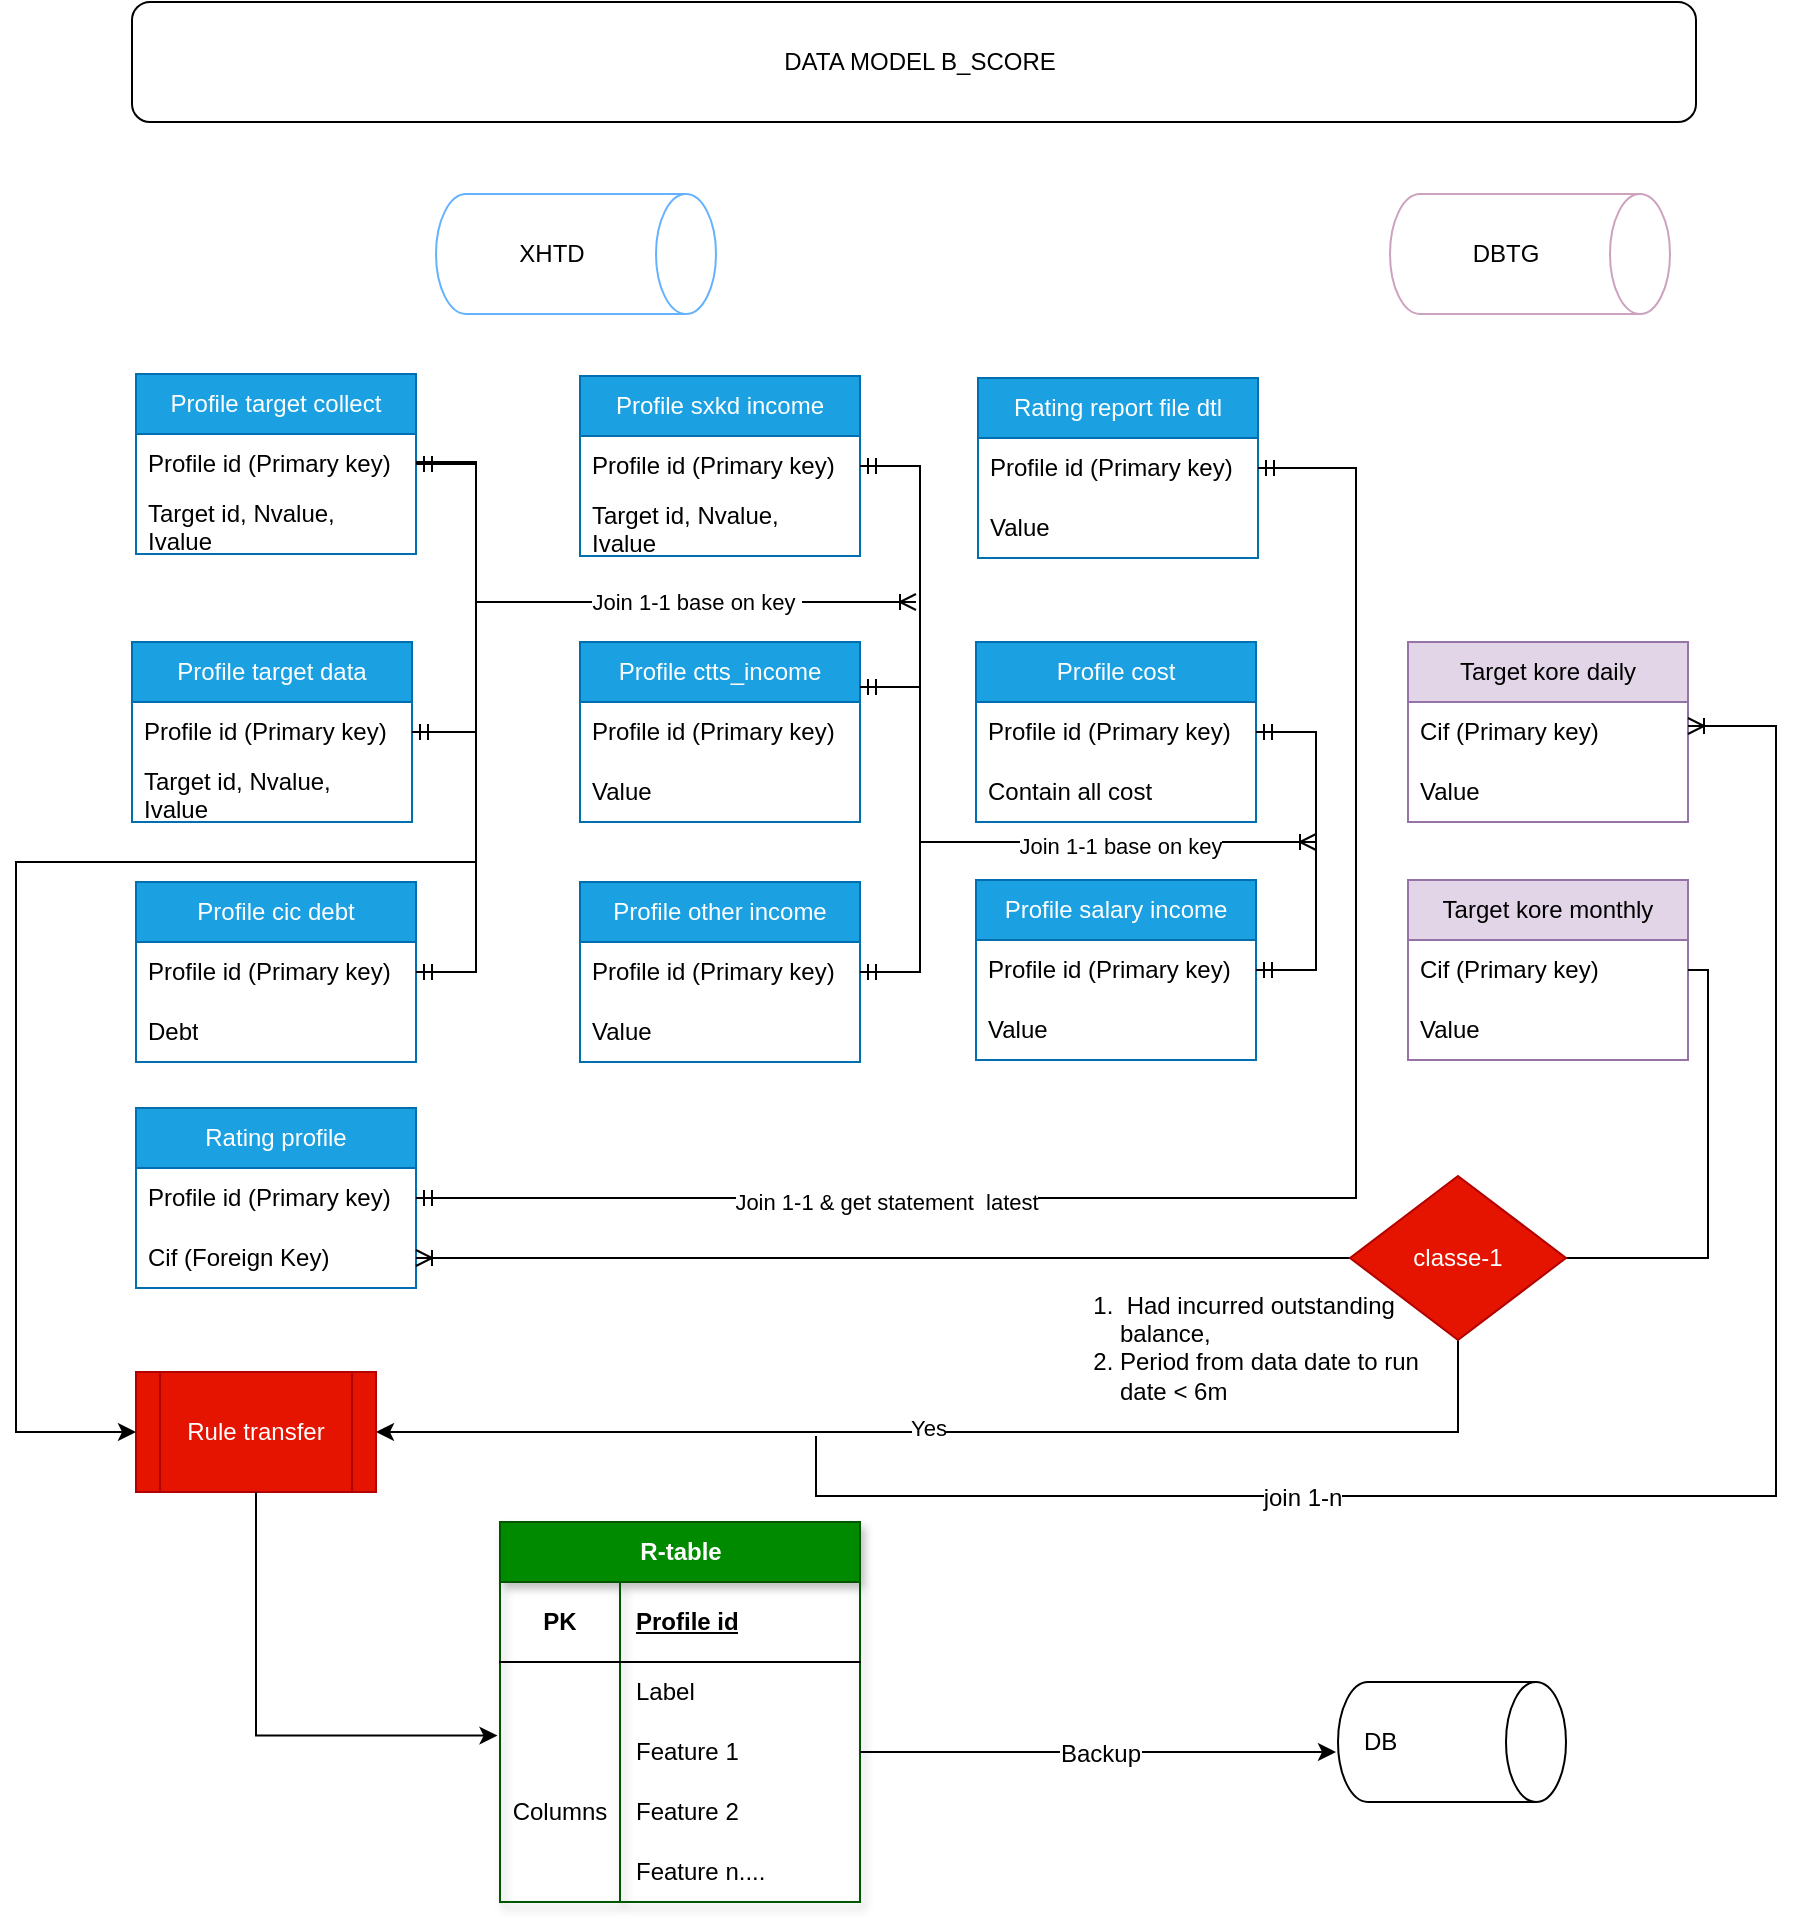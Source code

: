 <mxfile version="22.1.9" type="github">
  <diagram name="Page-1" id="iptLeCI3MLoq2-NPcGq8">
    <mxGraphModel dx="1852" dy="603" grid="1" gridSize="10" guides="1" tooltips="1" connect="1" arrows="1" fold="1" page="1" pageScale="1" pageWidth="850" pageHeight="1100" math="0" shadow="0">
      <root>
        <mxCell id="0" />
        <mxCell id="1" parent="0" />
        <mxCell id="3nKmkYwa7zbvBV-Bcch5-148" value="&lt;ol&gt;&lt;li&gt;&amp;nbsp;Had incurred outstanding balance,&lt;/li&gt;&lt;li&gt;Period from data date to run date &amp;lt; 6m&lt;/li&gt;&lt;/ol&gt;" style="text;strokeColor=none;fillColor=none;html=1;whiteSpace=wrap;verticalAlign=middle;overflow=hidden;fontSize=12;fontFamily=Helvetica;fontColor=default;align=left;shadow=1;" vertex="1" parent="1">
          <mxGeometry x="430" y="790" width="205" height="80" as="geometry" />
        </mxCell>
        <mxCell id="jN4S2BLAtv_jYJFt8GwO-5" value="XHTD" style="shape=cylinder3;whiteSpace=wrap;html=1;boundedLbl=1;backgroundOutline=1;size=15;direction=south;labelBackgroundColor=default;strokeColor=#66B2FF;" parent="1" vertex="1">
          <mxGeometry x="130" y="256" width="140" height="60" as="geometry" />
        </mxCell>
        <mxCell id="jN4S2BLAtv_jYJFt8GwO-6" value="Rating profile" style="swimlane;fontStyle=0;childLayout=stackLayout;horizontal=1;startSize=30;horizontalStack=0;resizeParent=1;resizeParentMax=0;resizeLast=0;collapsible=1;marginBottom=0;whiteSpace=wrap;html=1;fillColor=#1ba1e2;fontColor=#ffffff;strokeColor=#006EAF;" parent="1" vertex="1">
          <mxGeometry x="-20" y="713" width="140" height="90" as="geometry" />
        </mxCell>
        <mxCell id="jN4S2BLAtv_jYJFt8GwO-7" value="Profile id (Primary key)" style="text;strokeColor=none;fillColor=none;align=left;verticalAlign=middle;spacingLeft=4;spacingRight=4;overflow=hidden;points=[[0,0.5],[1,0.5]];portConstraint=eastwest;rotatable=0;whiteSpace=wrap;html=1;" parent="jN4S2BLAtv_jYJFt8GwO-6" vertex="1">
          <mxGeometry y="30" width="140" height="30" as="geometry" />
        </mxCell>
        <mxCell id="jN4S2BLAtv_jYJFt8GwO-8" value="Cif (Foreign Key)" style="text;strokeColor=none;fillColor=none;align=left;verticalAlign=middle;spacingLeft=4;spacingRight=4;overflow=hidden;points=[[0,0.5],[1,0.5]];portConstraint=eastwest;rotatable=0;whiteSpace=wrap;html=1;" parent="jN4S2BLAtv_jYJFt8GwO-6" vertex="1">
          <mxGeometry y="60" width="140" height="30" as="geometry" />
        </mxCell>
        <mxCell id="jN4S2BLAtv_jYJFt8GwO-10" value="Target kore monthly" style="swimlane;fontStyle=0;childLayout=stackLayout;horizontal=1;startSize=30;horizontalStack=0;resizeParent=1;resizeParentMax=0;resizeLast=0;collapsible=1;marginBottom=0;whiteSpace=wrap;html=1;fillColor=#e1d5e7;strokeColor=#9673a6;" parent="1" vertex="1">
          <mxGeometry x="616" y="599" width="140" height="90" as="geometry" />
        </mxCell>
        <mxCell id="jN4S2BLAtv_jYJFt8GwO-11" value="Cif (Primary key)" style="text;strokeColor=none;fillColor=none;align=left;verticalAlign=middle;spacingLeft=4;spacingRight=4;overflow=hidden;points=[[0,0.5],[1,0.5]];portConstraint=eastwest;rotatable=0;whiteSpace=wrap;html=1;" parent="jN4S2BLAtv_jYJFt8GwO-10" vertex="1">
          <mxGeometry y="30" width="140" height="30" as="geometry" />
        </mxCell>
        <mxCell id="jN4S2BLAtv_jYJFt8GwO-12" value="Value" style="text;strokeColor=none;fillColor=none;align=left;verticalAlign=middle;spacingLeft=4;spacingRight=4;overflow=hidden;points=[[0,0.5],[1,0.5]];portConstraint=eastwest;rotatable=0;whiteSpace=wrap;html=1;" parent="jN4S2BLAtv_jYJFt8GwO-10" vertex="1">
          <mxGeometry y="60" width="140" height="30" as="geometry" />
        </mxCell>
        <mxCell id="jN4S2BLAtv_jYJFt8GwO-28" value="Profile target collect" style="swimlane;fontStyle=0;childLayout=stackLayout;horizontal=1;startSize=30;horizontalStack=0;resizeParent=1;resizeParentMax=0;resizeLast=0;collapsible=1;marginBottom=0;whiteSpace=wrap;html=1;fillColor=#1ba1e2;fontColor=#ffffff;strokeColor=#006EAF;" parent="1" vertex="1">
          <mxGeometry x="-20" y="346" width="140" height="90" as="geometry" />
        </mxCell>
        <mxCell id="jN4S2BLAtv_jYJFt8GwO-29" value="Profile id (Primary key)" style="text;strokeColor=none;fillColor=none;align=left;verticalAlign=middle;spacingLeft=4;spacingRight=4;overflow=hidden;points=[[0,0.5],[1,0.5]];portConstraint=eastwest;rotatable=0;whiteSpace=wrap;html=1;" parent="jN4S2BLAtv_jYJFt8GwO-28" vertex="1">
          <mxGeometry y="30" width="140" height="30" as="geometry" />
        </mxCell>
        <mxCell id="jN4S2BLAtv_jYJFt8GwO-30" value="Target id, Nvalue, Ivalue&amp;nbsp;" style="text;strokeColor=none;fillColor=none;align=left;verticalAlign=middle;spacingLeft=4;spacingRight=4;overflow=hidden;points=[[0,0.5],[1,0.5]];portConstraint=eastwest;rotatable=0;whiteSpace=wrap;html=1;" parent="jN4S2BLAtv_jYJFt8GwO-28" vertex="1">
          <mxGeometry y="60" width="140" height="30" as="geometry" />
        </mxCell>
        <mxCell id="jN4S2BLAtv_jYJFt8GwO-31" value="Profile ctts_income" style="swimlane;fontStyle=0;childLayout=stackLayout;horizontal=1;startSize=30;horizontalStack=0;resizeParent=1;resizeParentMax=0;resizeLast=0;collapsible=1;marginBottom=0;whiteSpace=wrap;html=1;fillColor=#1ba1e2;fontColor=#ffffff;strokeColor=#006EAF;" parent="1" vertex="1">
          <mxGeometry x="202" y="480" width="140" height="90" as="geometry" />
        </mxCell>
        <mxCell id="jN4S2BLAtv_jYJFt8GwO-32" value="Profile id (Primary key)" style="text;strokeColor=none;fillColor=none;align=left;verticalAlign=middle;spacingLeft=4;spacingRight=4;overflow=hidden;points=[[0,0.5],[1,0.5]];portConstraint=eastwest;rotatable=0;whiteSpace=wrap;html=1;" parent="jN4S2BLAtv_jYJFt8GwO-31" vertex="1">
          <mxGeometry y="30" width="140" height="30" as="geometry" />
        </mxCell>
        <mxCell id="jN4S2BLAtv_jYJFt8GwO-33" value="Value" style="text;strokeColor=none;fillColor=none;align=left;verticalAlign=middle;spacingLeft=4;spacingRight=4;overflow=hidden;points=[[0,0.5],[1,0.5]];portConstraint=eastwest;rotatable=0;whiteSpace=wrap;html=1;" parent="jN4S2BLAtv_jYJFt8GwO-31" vertex="1">
          <mxGeometry y="60" width="140" height="30" as="geometry" />
        </mxCell>
        <mxCell id="jN4S2BLAtv_jYJFt8GwO-43" value="Profile cost" style="swimlane;fontStyle=0;childLayout=stackLayout;horizontal=1;startSize=30;horizontalStack=0;resizeParent=1;resizeParentMax=0;resizeLast=0;collapsible=1;marginBottom=0;whiteSpace=wrap;html=1;fillColor=#1ba1e2;fontColor=#ffffff;strokeColor=#006EAF;" parent="1" vertex="1">
          <mxGeometry x="400" y="480" width="140" height="90" as="geometry" />
        </mxCell>
        <mxCell id="jN4S2BLAtv_jYJFt8GwO-44" value="Profile id (Primary key)" style="text;strokeColor=none;fillColor=none;align=left;verticalAlign=middle;spacingLeft=4;spacingRight=4;overflow=hidden;points=[[0,0.5],[1,0.5]];portConstraint=eastwest;rotatable=0;whiteSpace=wrap;html=1;" parent="jN4S2BLAtv_jYJFt8GwO-43" vertex="1">
          <mxGeometry y="30" width="140" height="30" as="geometry" />
        </mxCell>
        <mxCell id="jN4S2BLAtv_jYJFt8GwO-45" value="Contain all cost&amp;nbsp;" style="text;strokeColor=none;fillColor=none;align=left;verticalAlign=middle;spacingLeft=4;spacingRight=4;overflow=hidden;points=[[0,0.5],[1,0.5]];portConstraint=eastwest;rotatable=0;whiteSpace=wrap;html=1;" parent="jN4S2BLAtv_jYJFt8GwO-43" vertex="1">
          <mxGeometry y="60" width="140" height="30" as="geometry" />
        </mxCell>
        <mxCell id="jN4S2BLAtv_jYJFt8GwO-46" value="Profile target data" style="swimlane;fontStyle=0;childLayout=stackLayout;horizontal=1;startSize=30;horizontalStack=0;resizeParent=1;resizeParentMax=0;resizeLast=0;collapsible=1;marginBottom=0;whiteSpace=wrap;html=1;strokeColor=#006EAF;fillColor=#1ba1e2;fontColor=#ffffff;" parent="1" vertex="1">
          <mxGeometry x="-22" y="480" width="140" height="90" as="geometry" />
        </mxCell>
        <mxCell id="jN4S2BLAtv_jYJFt8GwO-47" value="Profile id (Primary key)" style="text;strokeColor=none;fillColor=none;align=left;verticalAlign=middle;spacingLeft=4;spacingRight=4;overflow=hidden;points=[[0,0.5],[1,0.5]];portConstraint=eastwest;rotatable=0;whiteSpace=wrap;html=1;" parent="jN4S2BLAtv_jYJFt8GwO-46" vertex="1">
          <mxGeometry y="30" width="140" height="30" as="geometry" />
        </mxCell>
        <mxCell id="jN4S2BLAtv_jYJFt8GwO-48" value="Target id, Nvalue, Ivalue&amp;nbsp;" style="text;strokeColor=none;fillColor=none;align=left;verticalAlign=middle;spacingLeft=4;spacingRight=4;overflow=hidden;points=[[0,0.5],[1,0.5]];portConstraint=eastwest;rotatable=0;whiteSpace=wrap;html=1;" parent="jN4S2BLAtv_jYJFt8GwO-46" vertex="1">
          <mxGeometry y="60" width="140" height="30" as="geometry" />
        </mxCell>
        <mxCell id="jN4S2BLAtv_jYJFt8GwO-49" value="Profile cic debt" style="swimlane;fontStyle=0;childLayout=stackLayout;horizontal=1;startSize=30;horizontalStack=0;resizeParent=1;resizeParentMax=0;resizeLast=0;collapsible=1;marginBottom=0;whiteSpace=wrap;html=1;fillColor=#1ba1e2;fontColor=#ffffff;strokeColor=#006EAF;" parent="1" vertex="1">
          <mxGeometry x="-20" y="600" width="140" height="90" as="geometry" />
        </mxCell>
        <mxCell id="jN4S2BLAtv_jYJFt8GwO-50" value="Profile id (Primary key)" style="text;strokeColor=none;fillColor=none;align=left;verticalAlign=middle;spacingLeft=4;spacingRight=4;overflow=hidden;points=[[0,0.5],[1,0.5]];portConstraint=eastwest;rotatable=0;whiteSpace=wrap;html=1;" parent="jN4S2BLAtv_jYJFt8GwO-49" vertex="1">
          <mxGeometry y="30" width="140" height="30" as="geometry" />
        </mxCell>
        <mxCell id="jN4S2BLAtv_jYJFt8GwO-51" value="Debt" style="text;strokeColor=none;fillColor=none;align=left;verticalAlign=middle;spacingLeft=4;spacingRight=4;overflow=hidden;points=[[0,0.5],[1,0.5]];portConstraint=eastwest;rotatable=0;whiteSpace=wrap;html=1;" parent="jN4S2BLAtv_jYJFt8GwO-49" vertex="1">
          <mxGeometry y="60" width="140" height="30" as="geometry" />
        </mxCell>
        <mxCell id="jN4S2BLAtv_jYJFt8GwO-52" value="Profile sxkd income" style="swimlane;fontStyle=0;childLayout=stackLayout;horizontal=1;startSize=30;horizontalStack=0;resizeParent=1;resizeParentMax=0;resizeLast=0;collapsible=1;marginBottom=0;whiteSpace=wrap;html=1;fillColor=#1ba1e2;fontColor=#ffffff;strokeColor=#006EAF;" parent="1" vertex="1">
          <mxGeometry x="202" y="347" width="140" height="90" as="geometry" />
        </mxCell>
        <mxCell id="jN4S2BLAtv_jYJFt8GwO-53" value="Profile id (Primary key)" style="text;strokeColor=none;fillColor=none;align=left;verticalAlign=middle;spacingLeft=4;spacingRight=4;overflow=hidden;points=[[0,0.5],[1,0.5]];portConstraint=eastwest;rotatable=0;whiteSpace=wrap;html=1;" parent="jN4S2BLAtv_jYJFt8GwO-52" vertex="1">
          <mxGeometry y="30" width="140" height="30" as="geometry" />
        </mxCell>
        <mxCell id="jN4S2BLAtv_jYJFt8GwO-54" value="Target id, Nvalue, Ivalue&amp;nbsp;" style="text;strokeColor=none;fillColor=none;align=left;verticalAlign=middle;spacingLeft=4;spacingRight=4;overflow=hidden;points=[[0,0.5],[1,0.5]];portConstraint=eastwest;rotatable=0;whiteSpace=wrap;html=1;" parent="jN4S2BLAtv_jYJFt8GwO-52" vertex="1">
          <mxGeometry y="60" width="140" height="30" as="geometry" />
        </mxCell>
        <mxCell id="jN4S2BLAtv_jYJFt8GwO-55" value="Profile other income" style="swimlane;fontStyle=0;childLayout=stackLayout;horizontal=1;startSize=30;horizontalStack=0;resizeParent=1;resizeParentMax=0;resizeLast=0;collapsible=1;marginBottom=0;whiteSpace=wrap;html=1;fillColor=#1ba1e2;fontColor=#ffffff;strokeColor=#006EAF;" parent="1" vertex="1">
          <mxGeometry x="202" y="600" width="140" height="90" as="geometry" />
        </mxCell>
        <mxCell id="jN4S2BLAtv_jYJFt8GwO-56" value="Profile id (Primary key)" style="text;strokeColor=none;fillColor=none;align=left;verticalAlign=middle;spacingLeft=4;spacingRight=4;overflow=hidden;points=[[0,0.5],[1,0.5]];portConstraint=eastwest;rotatable=0;whiteSpace=wrap;html=1;" parent="jN4S2BLAtv_jYJFt8GwO-55" vertex="1">
          <mxGeometry y="30" width="140" height="30" as="geometry" />
        </mxCell>
        <mxCell id="jN4S2BLAtv_jYJFt8GwO-57" value="Value" style="text;strokeColor=none;fillColor=none;align=left;verticalAlign=middle;spacingLeft=4;spacingRight=4;overflow=hidden;points=[[0,0.5],[1,0.5]];portConstraint=eastwest;rotatable=0;whiteSpace=wrap;html=1;" parent="jN4S2BLAtv_jYJFt8GwO-55" vertex="1">
          <mxGeometry y="60" width="140" height="30" as="geometry" />
        </mxCell>
        <mxCell id="jN4S2BLAtv_jYJFt8GwO-58" value="Profile salary income" style="swimlane;fontStyle=0;childLayout=stackLayout;horizontal=1;startSize=30;horizontalStack=0;resizeParent=1;resizeParentMax=0;resizeLast=0;collapsible=1;marginBottom=0;whiteSpace=wrap;html=1;fillColor=#1ba1e2;fontColor=#ffffff;strokeColor=#006EAF;" parent="1" vertex="1">
          <mxGeometry x="400" y="599" width="140" height="90" as="geometry" />
        </mxCell>
        <mxCell id="jN4S2BLAtv_jYJFt8GwO-59" value="Profile id (Primary key)" style="text;strokeColor=none;fillColor=none;align=left;verticalAlign=middle;spacingLeft=4;spacingRight=4;overflow=hidden;points=[[0,0.5],[1,0.5]];portConstraint=eastwest;rotatable=0;whiteSpace=wrap;html=1;" parent="jN4S2BLAtv_jYJFt8GwO-58" vertex="1">
          <mxGeometry y="30" width="140" height="30" as="geometry" />
        </mxCell>
        <mxCell id="jN4S2BLAtv_jYJFt8GwO-60" value="Value" style="text;strokeColor=none;fillColor=none;align=left;verticalAlign=middle;spacingLeft=4;spacingRight=4;overflow=hidden;points=[[0,0.5],[1,0.5]];portConstraint=eastwest;rotatable=0;whiteSpace=wrap;html=1;" parent="jN4S2BLAtv_jYJFt8GwO-58" vertex="1">
          <mxGeometry y="60" width="140" height="30" as="geometry" />
        </mxCell>
        <mxCell id="jN4S2BLAtv_jYJFt8GwO-62" value="DBTG" style="shape=cylinder3;whiteSpace=wrap;html=1;boundedLbl=1;backgroundOutline=1;size=15;direction=south;strokeColor=#CDA2BE;" parent="1" vertex="1">
          <mxGeometry x="607" y="256" width="140" height="60" as="geometry" />
        </mxCell>
        <mxCell id="jN4S2BLAtv_jYJFt8GwO-70" value="" style="edgeStyle=entityRelationEdgeStyle;fontSize=12;html=1;endArrow=ERmandOne;startArrow=ERmandOne;rounded=0;exitX=1;exitY=0.5;exitDx=0;exitDy=0;" parent="1" target="jN4S2BLAtv_jYJFt8GwO-50" edge="1" source="jN4S2BLAtv_jYJFt8GwO-29">
          <mxGeometry width="100" height="100" relative="1" as="geometry">
            <mxPoint x="150" y="390" as="sourcePoint" />
            <mxPoint x="190" y="610" as="targetPoint" />
            <Array as="points">
              <mxPoint x="170" y="520" />
              <mxPoint x="180" y="530" />
              <mxPoint x="180" y="390" />
              <mxPoint x="160" y="640" />
              <mxPoint x="180" y="560" />
              <mxPoint x="180" y="490" />
            </Array>
          </mxGeometry>
        </mxCell>
        <mxCell id="jN4S2BLAtv_jYJFt8GwO-75" value="" style="edgeStyle=entityRelationEdgeStyle;fontSize=12;html=1;endArrow=ERmandOne;startArrow=ERmandOne;rounded=0;entryX=1;entryY=0.5;entryDx=0;entryDy=0;exitX=1;exitY=0.5;exitDx=0;exitDy=0;" parent="1" source="jN4S2BLAtv_jYJFt8GwO-56" target="jN4S2BLAtv_jYJFt8GwO-53" edge="1">
          <mxGeometry width="100" height="100" relative="1" as="geometry">
            <mxPoint x="400" y="660" as="sourcePoint" />
            <mxPoint x="500" y="560" as="targetPoint" />
          </mxGeometry>
        </mxCell>
        <mxCell id="jN4S2BLAtv_jYJFt8GwO-81" value="Rating report file dtl" style="swimlane;fontStyle=0;childLayout=stackLayout;horizontal=1;startSize=30;horizontalStack=0;resizeParent=1;resizeParentMax=0;resizeLast=0;collapsible=1;marginBottom=0;whiteSpace=wrap;html=1;fillColor=#1ba1e2;fontColor=#ffffff;strokeColor=#006EAF;" parent="1" vertex="1">
          <mxGeometry x="401" y="348" width="140" height="90" as="geometry" />
        </mxCell>
        <mxCell id="jN4S2BLAtv_jYJFt8GwO-82" value="Profile id (Primary key)" style="text;strokeColor=none;fillColor=none;align=left;verticalAlign=middle;spacingLeft=4;spacingRight=4;overflow=hidden;points=[[0,0.5],[1,0.5]];portConstraint=eastwest;rotatable=0;whiteSpace=wrap;html=1;" parent="jN4S2BLAtv_jYJFt8GwO-81" vertex="1">
          <mxGeometry y="30" width="140" height="30" as="geometry" />
        </mxCell>
        <mxCell id="jN4S2BLAtv_jYJFt8GwO-83" value="Value" style="text;strokeColor=none;fillColor=none;align=left;verticalAlign=middle;spacingLeft=4;spacingRight=4;overflow=hidden;points=[[0,0.5],[1,0.5]];portConstraint=eastwest;rotatable=0;whiteSpace=wrap;html=1;" parent="jN4S2BLAtv_jYJFt8GwO-81" vertex="1">
          <mxGeometry y="60" width="140" height="30" as="geometry" />
        </mxCell>
        <mxCell id="jN4S2BLAtv_jYJFt8GwO-98" value="" style="edgeStyle=entityRelationEdgeStyle;fontSize=12;html=1;endArrow=ERmandOne;startArrow=ERmandOne;rounded=0;exitX=1;exitY=0.5;exitDx=0;exitDy=0;entryX=1;entryY=0.5;entryDx=0;entryDy=0;" parent="1" source="jN4S2BLAtv_jYJFt8GwO-59" target="jN4S2BLAtv_jYJFt8GwO-44" edge="1">
          <mxGeometry width="100" height="100" relative="1" as="geometry">
            <mxPoint x="620" y="644" as="sourcePoint" />
            <mxPoint x="660" y="410" as="targetPoint" />
            <Array as="points">
              <mxPoint x="630" y="450" />
              <mxPoint x="620" y="520" />
              <mxPoint x="650" y="460" />
            </Array>
          </mxGeometry>
        </mxCell>
        <mxCell id="jN4S2BLAtv_jYJFt8GwO-99" value="" style="edgeStyle=entityRelationEdgeStyle;fontSize=12;html=1;endArrow=ERoneToMany;rounded=0;" parent="1" edge="1">
          <mxGeometry width="100" height="100" relative="1" as="geometry">
            <mxPoint x="150" y="460" as="sourcePoint" />
            <mxPoint x="370" y="460" as="targetPoint" />
          </mxGeometry>
        </mxCell>
        <mxCell id="3nKmkYwa7zbvBV-Bcch5-14" value="Join 1-1 base on key&amp;nbsp;" style="edgeLabel;html=1;align=center;verticalAlign=middle;resizable=0;points=[];" vertex="1" connectable="0" parent="jN4S2BLAtv_jYJFt8GwO-99">
          <mxGeometry x="-0.005" relative="1" as="geometry">
            <mxPoint as="offset" />
          </mxGeometry>
        </mxCell>
        <mxCell id="jN4S2BLAtv_jYJFt8GwO-100" value="" style="edgeStyle=entityRelationEdgeStyle;fontSize=12;html=1;endArrow=ERoneToMany;rounded=0;" parent="1" edge="1">
          <mxGeometry width="100" height="100" relative="1" as="geometry">
            <mxPoint x="372" y="580" as="sourcePoint" />
            <mxPoint x="570" y="580" as="targetPoint" />
            <Array as="points">
              <mxPoint x="382" y="580" />
              <mxPoint x="832" y="560" />
            </Array>
          </mxGeometry>
        </mxCell>
        <mxCell id="3nKmkYwa7zbvBV-Bcch5-15" value="Join 1-1 base on key" style="edgeLabel;html=1;align=center;verticalAlign=middle;resizable=0;points=[];" vertex="1" connectable="0" parent="jN4S2BLAtv_jYJFt8GwO-100">
          <mxGeometry x="0.004" y="-2" relative="1" as="geometry">
            <mxPoint as="offset" />
          </mxGeometry>
        </mxCell>
        <mxCell id="jN4S2BLAtv_jYJFt8GwO-104" value="Target kore daily" style="swimlane;fontStyle=0;childLayout=stackLayout;horizontal=1;startSize=30;horizontalStack=0;resizeParent=1;resizeParentMax=0;resizeLast=0;collapsible=1;marginBottom=0;whiteSpace=wrap;html=1;fillColor=#e1d5e7;strokeColor=#9673a6;" parent="1" vertex="1">
          <mxGeometry x="616" y="480" width="140" height="90" as="geometry" />
        </mxCell>
        <mxCell id="jN4S2BLAtv_jYJFt8GwO-105" value="Cif (Primary key)" style="text;strokeColor=none;fillColor=none;align=left;verticalAlign=middle;spacingLeft=4;spacingRight=4;overflow=hidden;points=[[0,0.5],[1,0.5]];portConstraint=eastwest;rotatable=0;whiteSpace=wrap;html=1;" parent="jN4S2BLAtv_jYJFt8GwO-104" vertex="1">
          <mxGeometry y="30" width="140" height="30" as="geometry" />
        </mxCell>
        <mxCell id="jN4S2BLAtv_jYJFt8GwO-106" value="Value" style="text;strokeColor=none;fillColor=none;align=left;verticalAlign=middle;spacingLeft=4;spacingRight=4;overflow=hidden;points=[[0,0.5],[1,0.5]];portConstraint=eastwest;rotatable=0;whiteSpace=wrap;html=1;" parent="jN4S2BLAtv_jYJFt8GwO-104" vertex="1">
          <mxGeometry y="60" width="140" height="30" as="geometry" />
        </mxCell>
        <mxCell id="3nKmkYwa7zbvBV-Bcch5-12" value="" style="edgeStyle=entityRelationEdgeStyle;fontSize=12;html=1;endArrow=ERmandOne;rounded=0;entryX=1;entryY=0.5;entryDx=0;entryDy=0;" edge="1" parent="1" target="jN4S2BLAtv_jYJFt8GwO-47">
          <mxGeometry width="100" height="100" relative="1" as="geometry">
            <mxPoint x="120" y="390" as="sourcePoint" />
            <mxPoint x="350" y="700" as="targetPoint" />
          </mxGeometry>
        </mxCell>
        <mxCell id="3nKmkYwa7zbvBV-Bcch5-13" value="" style="edgeStyle=entityRelationEdgeStyle;fontSize=12;html=1;endArrow=ERmandOne;rounded=0;entryX=1;entryY=0.25;entryDx=0;entryDy=0;exitX=1;exitY=0.5;exitDx=0;exitDy=0;" edge="1" parent="1" source="jN4S2BLAtv_jYJFt8GwO-53" target="jN4S2BLAtv_jYJFt8GwO-31">
          <mxGeometry width="100" height="100" relative="1" as="geometry">
            <mxPoint x="250" y="670" as="sourcePoint" />
            <mxPoint x="350" y="570" as="targetPoint" />
          </mxGeometry>
        </mxCell>
        <mxCell id="3nKmkYwa7zbvBV-Bcch5-36" value="" style="edgeStyle=orthogonalEdgeStyle;fontSize=12;html=1;endArrow=ERoneToMany;rounded=0;exitX=1;exitY=0.5;exitDx=0;exitDy=0;" edge="1" parent="1" source="jN4S2BLAtv_jYJFt8GwO-11" target="jN4S2BLAtv_jYJFt8GwO-8">
          <mxGeometry width="100" height="100" relative="1" as="geometry">
            <mxPoint x="370" y="730" as="sourcePoint" />
            <mxPoint x="470" y="630" as="targetPoint" />
          </mxGeometry>
        </mxCell>
        <mxCell id="3nKmkYwa7zbvBV-Bcch5-51" style="edgeStyle=orthogonalEdgeStyle;rounded=0;orthogonalLoop=1;jettySize=auto;html=1;" edge="1" parent="1" source="3nKmkYwa7zbvBV-Bcch5-38" target="3nKmkYwa7zbvBV-Bcch5-45">
          <mxGeometry relative="1" as="geometry">
            <Array as="points">
              <mxPoint x="641" y="875" />
            </Array>
          </mxGeometry>
        </mxCell>
        <mxCell id="3nKmkYwa7zbvBV-Bcch5-53" value="Yes" style="edgeLabel;html=1;align=center;verticalAlign=middle;resizable=0;points=[];" vertex="1" connectable="0" parent="3nKmkYwa7zbvBV-Bcch5-51">
          <mxGeometry x="0.062" y="-2" relative="1" as="geometry">
            <mxPoint as="offset" />
          </mxGeometry>
        </mxCell>
        <mxCell id="3nKmkYwa7zbvBV-Bcch5-38" value="classe-1" style="shape=rhombus;perimeter=rhombusPerimeter;whiteSpace=wrap;html=1;align=center;fillColor=#e51400;fontColor=#ffffff;strokeColor=#B20000;" vertex="1" parent="1">
          <mxGeometry x="587" y="747" width="108" height="82" as="geometry" />
        </mxCell>
        <mxCell id="3nKmkYwa7zbvBV-Bcch5-40" value="" style="edgeStyle=orthogonalEdgeStyle;fontSize=12;html=1;endArrow=ERmandOne;startArrow=ERmandOne;rounded=0;exitX=1;exitY=0.5;exitDx=0;exitDy=0;entryX=1;entryY=0.5;entryDx=0;entryDy=0;" edge="1" parent="1" source="jN4S2BLAtv_jYJFt8GwO-7" target="jN4S2BLAtv_jYJFt8GwO-82">
          <mxGeometry width="100" height="100" relative="1" as="geometry">
            <mxPoint x="370" y="680" as="sourcePoint" />
            <mxPoint x="470" y="580" as="targetPoint" />
            <Array as="points">
              <mxPoint x="590" y="758" />
              <mxPoint x="590" y="393" />
            </Array>
          </mxGeometry>
        </mxCell>
        <mxCell id="3nKmkYwa7zbvBV-Bcch5-42" value="Join 1-1 &amp;amp; get statement&amp;nbsp; latest" style="edgeLabel;html=1;align=center;verticalAlign=middle;resizable=0;points=[];strokeColor=#3399FF;" vertex="1" connectable="0" parent="3nKmkYwa7zbvBV-Bcch5-40">
          <mxGeometry x="-0.468" y="-2" relative="1" as="geometry">
            <mxPoint as="offset" />
          </mxGeometry>
        </mxCell>
        <mxCell id="3nKmkYwa7zbvBV-Bcch5-45" value="Rule transfer" style="shape=process;whiteSpace=wrap;html=1;backgroundOutline=1;fillColor=#e51400;fontColor=#ffffff;strokeColor=#B20000;" vertex="1" parent="1">
          <mxGeometry x="-20" y="845" width="120" height="60" as="geometry" />
        </mxCell>
        <mxCell id="3nKmkYwa7zbvBV-Bcch5-55" value="" style="endArrow=classic;html=1;rounded=0;edgeStyle=orthogonalEdgeStyle;entryX=0;entryY=0.5;entryDx=0;entryDy=0;" edge="1" parent="1" target="3nKmkYwa7zbvBV-Bcch5-45">
          <mxGeometry width="50" height="50" relative="1" as="geometry">
            <mxPoint x="150" y="460" as="sourcePoint" />
            <mxPoint x="-110" y="490" as="targetPoint" />
            <Array as="points">
              <mxPoint x="150" y="590" />
              <mxPoint x="-80" y="590" />
              <mxPoint x="-80" y="875" />
            </Array>
          </mxGeometry>
        </mxCell>
        <mxCell id="jN4S2BLAtv_jYJFt8GwO-85" value="R-table" style="shape=table;startSize=30;container=1;collapsible=1;childLayout=tableLayout;fixedRows=1;rowLines=0;fontStyle=1;align=center;resizeLast=1;html=1;shadow=1;fillColor=#008a00;fontColor=#ffffff;strokeColor=#005700;" parent="1" vertex="1">
          <mxGeometry x="162" y="920" width="180" height="190" as="geometry">
            <mxRectangle x="130" y="980" width="80" height="30" as="alternateBounds" />
          </mxGeometry>
        </mxCell>
        <mxCell id="jN4S2BLAtv_jYJFt8GwO-86" value="" style="shape=tableRow;horizontal=0;startSize=0;swimlaneHead=0;swimlaneBody=0;fillColor=none;collapsible=0;dropTarget=0;points=[[0,0.5],[1,0.5]];portConstraint=eastwest;top=0;left=0;right=0;bottom=1;" parent="jN4S2BLAtv_jYJFt8GwO-85" vertex="1">
          <mxGeometry y="30" width="180" height="40" as="geometry" />
        </mxCell>
        <mxCell id="jN4S2BLAtv_jYJFt8GwO-87" value="PK" style="shape=partialRectangle;connectable=0;fillColor=none;top=0;left=0;bottom=0;right=0;fontStyle=1;overflow=hidden;whiteSpace=wrap;html=1;" parent="jN4S2BLAtv_jYJFt8GwO-86" vertex="1">
          <mxGeometry width="60" height="40" as="geometry">
            <mxRectangle width="60" height="40" as="alternateBounds" />
          </mxGeometry>
        </mxCell>
        <mxCell id="jN4S2BLAtv_jYJFt8GwO-88" value="Profile id" style="shape=partialRectangle;connectable=0;fillColor=none;top=0;left=0;bottom=0;right=0;align=left;spacingLeft=6;fontStyle=5;overflow=hidden;whiteSpace=wrap;html=1;" parent="jN4S2BLAtv_jYJFt8GwO-86" vertex="1">
          <mxGeometry x="60" width="120" height="40" as="geometry">
            <mxRectangle width="120" height="40" as="alternateBounds" />
          </mxGeometry>
        </mxCell>
        <mxCell id="3nKmkYwa7zbvBV-Bcch5-101" style="shape=tableRow;horizontal=0;startSize=0;swimlaneHead=0;swimlaneBody=0;fillColor=none;collapsible=0;dropTarget=0;points=[[0,0.5],[1,0.5]];portConstraint=eastwest;top=0;left=0;right=0;bottom=0;" vertex="1" parent="jN4S2BLAtv_jYJFt8GwO-85">
          <mxGeometry y="70" width="180" height="30" as="geometry" />
        </mxCell>
        <mxCell id="3nKmkYwa7zbvBV-Bcch5-102" style="shape=partialRectangle;connectable=0;fillColor=none;top=0;left=0;bottom=0;right=0;editable=1;overflow=hidden;whiteSpace=wrap;html=1;" vertex="1" parent="3nKmkYwa7zbvBV-Bcch5-101">
          <mxGeometry width="60" height="30" as="geometry">
            <mxRectangle width="60" height="30" as="alternateBounds" />
          </mxGeometry>
        </mxCell>
        <mxCell id="3nKmkYwa7zbvBV-Bcch5-103" value="Label" style="shape=partialRectangle;connectable=0;fillColor=none;top=0;left=0;bottom=0;right=0;align=left;spacingLeft=6;overflow=hidden;whiteSpace=wrap;html=1;strokeWidth=0;" vertex="1" parent="3nKmkYwa7zbvBV-Bcch5-101">
          <mxGeometry x="60" width="120" height="30" as="geometry">
            <mxRectangle width="120" height="30" as="alternateBounds" />
          </mxGeometry>
        </mxCell>
        <mxCell id="3nKmkYwa7zbvBV-Bcch5-125" style="shape=tableRow;horizontal=0;startSize=0;swimlaneHead=0;swimlaneBody=0;fillColor=none;collapsible=0;dropTarget=0;points=[[0,0.5],[1,0.5]];portConstraint=eastwest;top=0;left=0;right=0;bottom=0;" vertex="1" parent="jN4S2BLAtv_jYJFt8GwO-85">
          <mxGeometry y="100" width="180" height="30" as="geometry" />
        </mxCell>
        <mxCell id="3nKmkYwa7zbvBV-Bcch5-126" value="" style="shape=partialRectangle;connectable=0;fillColor=none;top=0;left=0;bottom=0;right=0;editable=1;overflow=hidden;whiteSpace=wrap;html=1;" vertex="1" parent="3nKmkYwa7zbvBV-Bcch5-125">
          <mxGeometry width="60" height="30" as="geometry">
            <mxRectangle width="60" height="30" as="alternateBounds" />
          </mxGeometry>
        </mxCell>
        <mxCell id="3nKmkYwa7zbvBV-Bcch5-127" value="Feature 1" style="shape=partialRectangle;connectable=0;fillColor=none;top=0;left=0;bottom=0;right=0;align=left;spacingLeft=6;overflow=hidden;whiteSpace=wrap;html=1;strokeWidth=0;" vertex="1" parent="3nKmkYwa7zbvBV-Bcch5-125">
          <mxGeometry x="60" width="120" height="30" as="geometry">
            <mxRectangle width="120" height="30" as="alternateBounds" />
          </mxGeometry>
        </mxCell>
        <mxCell id="jN4S2BLAtv_jYJFt8GwO-89" value="" style="shape=tableRow;horizontal=0;startSize=0;swimlaneHead=0;swimlaneBody=0;fillColor=none;collapsible=0;dropTarget=0;points=[[0,0.5],[1,0.5]];portConstraint=eastwest;top=0;left=0;right=0;bottom=0;" parent="jN4S2BLAtv_jYJFt8GwO-85" vertex="1">
          <mxGeometry y="130" width="180" height="30" as="geometry" />
        </mxCell>
        <mxCell id="jN4S2BLAtv_jYJFt8GwO-90" value="Columns" style="shape=partialRectangle;connectable=0;fillColor=none;top=0;left=0;bottom=0;right=0;editable=1;overflow=hidden;whiteSpace=wrap;html=1;" parent="jN4S2BLAtv_jYJFt8GwO-89" vertex="1">
          <mxGeometry width="60" height="30" as="geometry">
            <mxRectangle width="60" height="30" as="alternateBounds" />
          </mxGeometry>
        </mxCell>
        <mxCell id="jN4S2BLAtv_jYJFt8GwO-91" value="Feature 2" style="shape=partialRectangle;connectable=0;fillColor=none;top=0;left=0;bottom=0;right=0;align=left;spacingLeft=6;overflow=hidden;whiteSpace=wrap;html=1;strokeWidth=0;" parent="jN4S2BLAtv_jYJFt8GwO-89" vertex="1">
          <mxGeometry x="60" width="120" height="30" as="geometry">
            <mxRectangle width="120" height="30" as="alternateBounds" />
          </mxGeometry>
        </mxCell>
        <mxCell id="3nKmkYwa7zbvBV-Bcch5-128" style="shape=tableRow;horizontal=0;startSize=0;swimlaneHead=0;swimlaneBody=0;fillColor=none;collapsible=0;dropTarget=0;points=[[0,0.5],[1,0.5]];portConstraint=eastwest;top=0;left=0;right=0;bottom=0;" vertex="1" parent="jN4S2BLAtv_jYJFt8GwO-85">
          <mxGeometry y="160" width="180" height="30" as="geometry" />
        </mxCell>
        <mxCell id="3nKmkYwa7zbvBV-Bcch5-129" style="shape=partialRectangle;connectable=0;fillColor=none;top=0;left=0;bottom=0;right=0;editable=1;overflow=hidden;whiteSpace=wrap;html=1;" vertex="1" parent="3nKmkYwa7zbvBV-Bcch5-128">
          <mxGeometry width="60" height="30" as="geometry">
            <mxRectangle width="60" height="30" as="alternateBounds" />
          </mxGeometry>
        </mxCell>
        <mxCell id="3nKmkYwa7zbvBV-Bcch5-130" value="Feature n...." style="shape=partialRectangle;connectable=0;fillColor=none;top=0;left=0;bottom=0;right=0;align=left;spacingLeft=6;overflow=hidden;whiteSpace=wrap;html=1;strokeWidth=0;" vertex="1" parent="3nKmkYwa7zbvBV-Bcch5-128">
          <mxGeometry x="60" width="120" height="30" as="geometry">
            <mxRectangle width="120" height="30" as="alternateBounds" />
          </mxGeometry>
        </mxCell>
        <mxCell id="3nKmkYwa7zbvBV-Bcch5-131" style="edgeStyle=orthogonalEdgeStyle;rounded=0;orthogonalLoop=1;jettySize=auto;html=1;entryX=-0.007;entryY=0.227;entryDx=0;entryDy=0;entryPerimeter=0;fontFamily=Helvetica;fontSize=12;fontColor=default;" edge="1" parent="1" source="3nKmkYwa7zbvBV-Bcch5-45" target="3nKmkYwa7zbvBV-Bcch5-125">
          <mxGeometry relative="1" as="geometry" />
        </mxCell>
        <mxCell id="3nKmkYwa7zbvBV-Bcch5-132" value="DB" style="shape=cylinder3;whiteSpace=wrap;html=1;boundedLbl=1;backgroundOutline=1;size=15;strokeColor=default;align=left;verticalAlign=middle;spacingLeft=6;fontFamily=Helvetica;fontSize=12;fontColor=default;fillColor=none;direction=south;" vertex="1" parent="1">
          <mxGeometry x="581" y="1000" width="114" height="60" as="geometry" />
        </mxCell>
        <mxCell id="3nKmkYwa7zbvBV-Bcch5-133" style="edgeStyle=entityRelationEdgeStyle;rounded=0;orthogonalLoop=1;jettySize=auto;html=1;exitX=1;exitY=0.5;exitDx=0;exitDy=0;fontFamily=Helvetica;fontSize=12;fontColor=default;" edge="1" parent="1" source="3nKmkYwa7zbvBV-Bcch5-125">
          <mxGeometry relative="1" as="geometry">
            <mxPoint x="580" y="1035" as="targetPoint" />
          </mxGeometry>
        </mxCell>
        <mxCell id="3nKmkYwa7zbvBV-Bcch5-134" value="Backup" style="edgeLabel;html=1;align=center;verticalAlign=middle;resizable=0;points=[];fontSize=12;fontFamily=Helvetica;fontColor=default;" vertex="1" connectable="0" parent="3nKmkYwa7zbvBV-Bcch5-133">
          <mxGeometry x="0.01" y="-1" relative="1" as="geometry">
            <mxPoint as="offset" />
          </mxGeometry>
        </mxCell>
        <mxCell id="3nKmkYwa7zbvBV-Bcch5-151" value="" style="edgeStyle=orthogonalEdgeStyle;fontSize=12;html=1;endArrow=ERoneToMany;rounded=0;fontFamily=Helvetica;fontColor=default;entryX=1;entryY=0.5;entryDx=0;entryDy=0;" edge="1" parent="1">
          <mxGeometry width="100" height="100" relative="1" as="geometry">
            <mxPoint x="320" y="877" as="sourcePoint" />
            <mxPoint x="756" y="522" as="targetPoint" />
            <Array as="points">
              <mxPoint x="320" y="907" />
              <mxPoint x="800" y="907" />
              <mxPoint x="800" y="522" />
            </Array>
          </mxGeometry>
        </mxCell>
        <mxCell id="3nKmkYwa7zbvBV-Bcch5-152" value="join 1-n" style="edgeLabel;html=1;align=center;verticalAlign=middle;resizable=0;points=[];fontSize=12;fontFamily=Helvetica;fontColor=default;" vertex="1" connectable="0" parent="3nKmkYwa7zbvBV-Bcch5-151">
          <mxGeometry x="-0.42" y="-1" relative="1" as="geometry">
            <mxPoint as="offset" />
          </mxGeometry>
        </mxCell>
        <mxCell id="3nKmkYwa7zbvBV-Bcch5-154" value="DATA MODEL B_SCORE" style="rounded=1;whiteSpace=wrap;html=1;align=center;verticalAlign=middle;spacingLeft=6;fontFamily=Helvetica;fontSize=12;" vertex="1" parent="1">
          <mxGeometry x="-22" y="160" width="782" height="60" as="geometry" />
        </mxCell>
      </root>
    </mxGraphModel>
  </diagram>
</mxfile>
